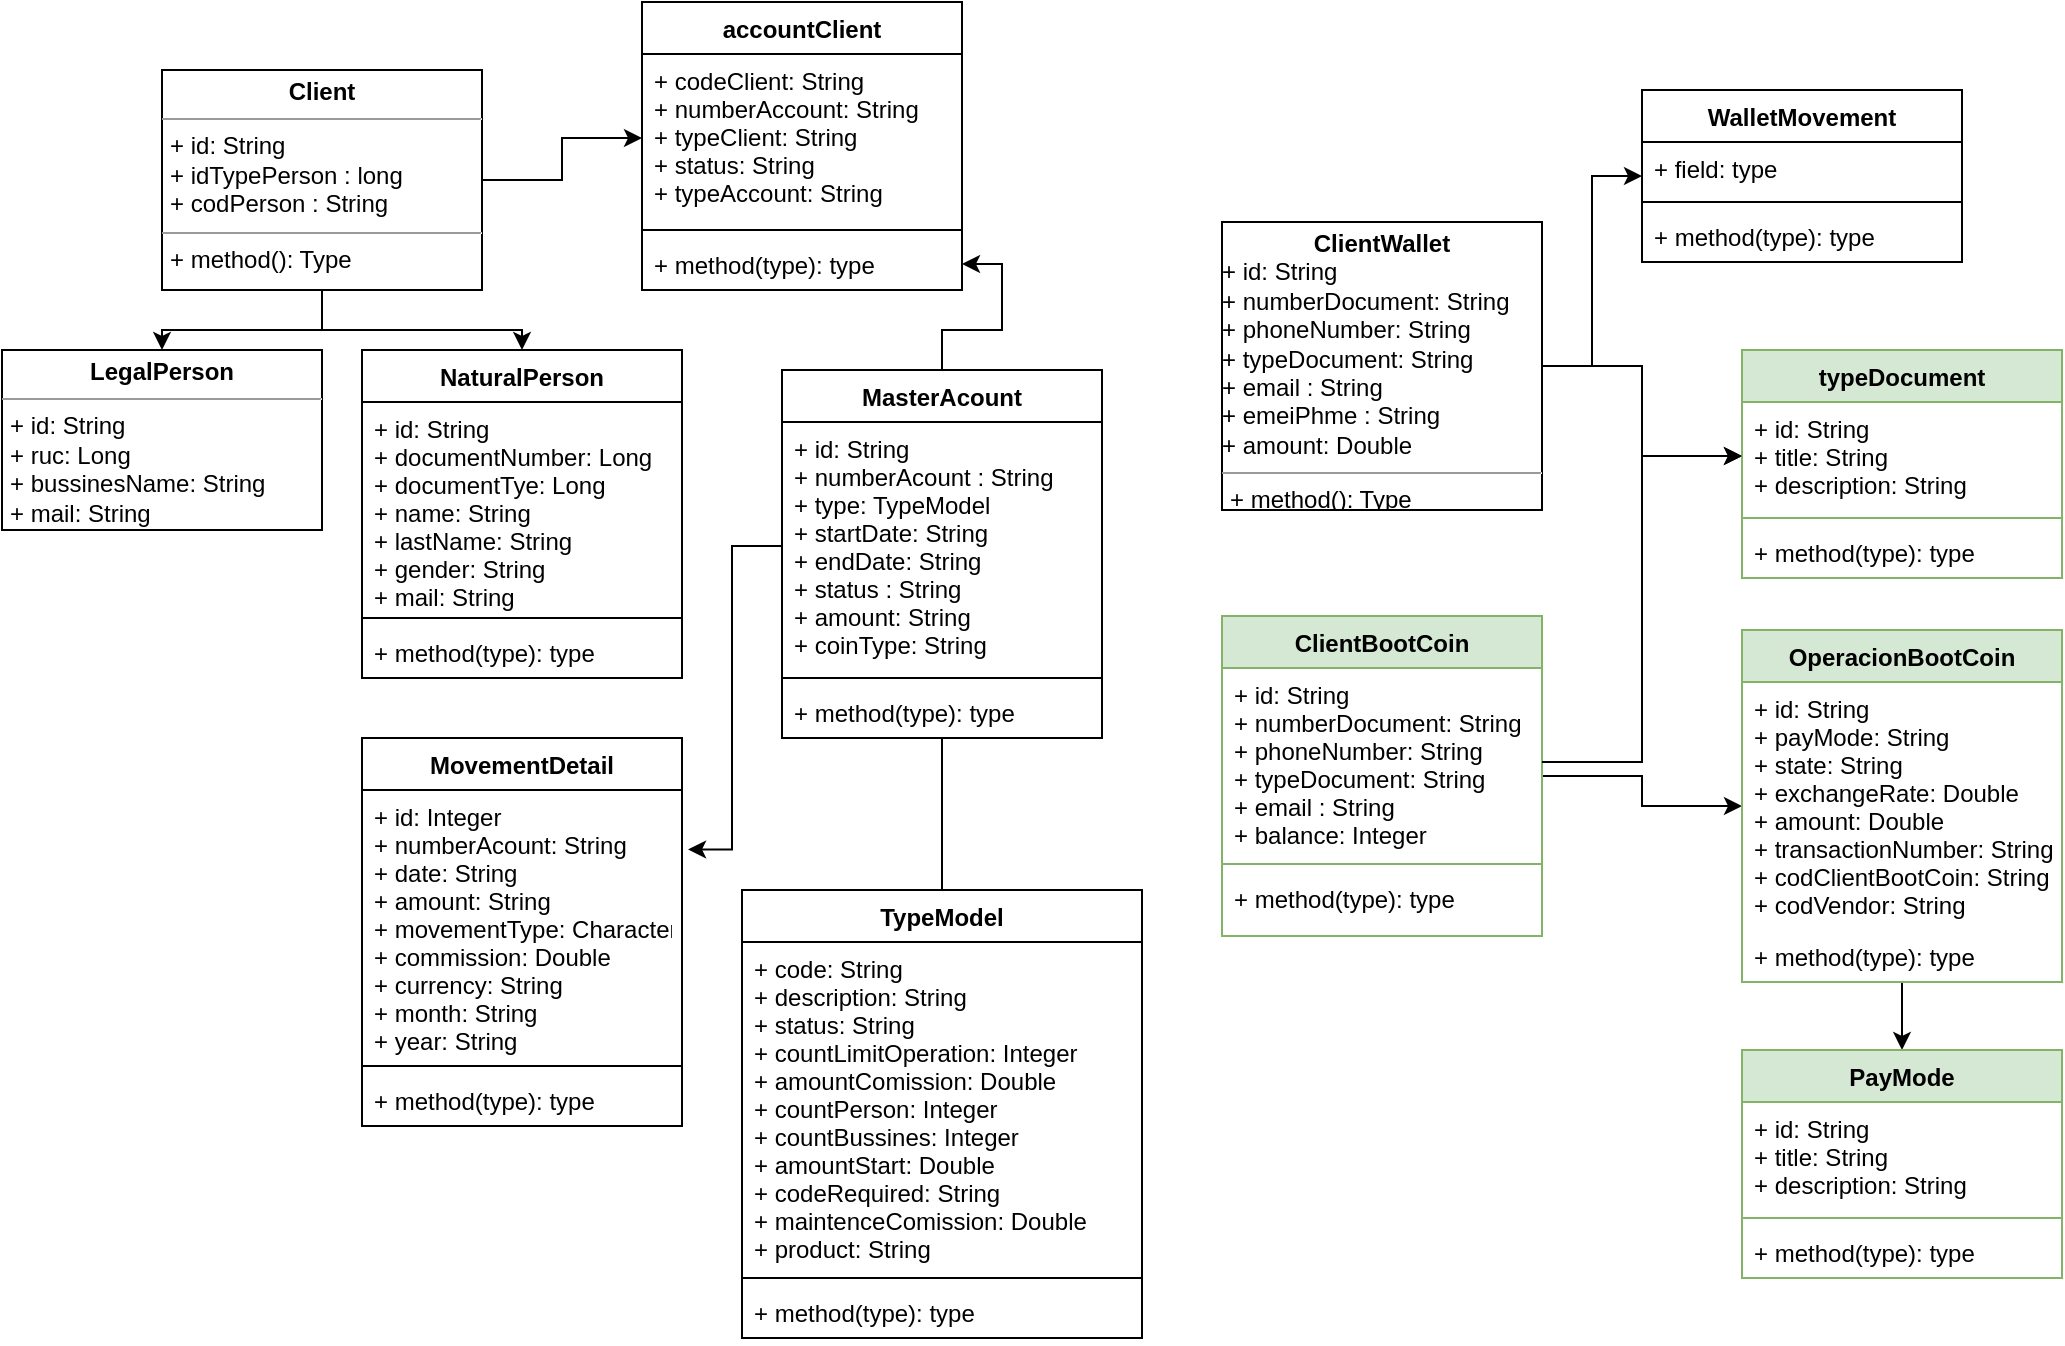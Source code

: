 <mxfile version="20.4.0" type="device"><diagram id="lvW4NVWMQHzUYUfiJyIt" name="Página-1"><mxGraphModel dx="782" dy="411" grid="1" gridSize="10" guides="1" tooltips="1" connect="1" arrows="1" fold="1" page="1" pageScale="1" pageWidth="1169" pageHeight="827" math="0" shadow="0"><root><mxCell id="0"/><mxCell id="1" parent="0"/><mxCell id="mzTYjxVh3xTTbHMT5bZl-33" style="edgeStyle=orthogonalEdgeStyle;rounded=0;orthogonalLoop=1;jettySize=auto;html=1;" parent="1" source="mzTYjxVh3xTTbHMT5bZl-1" target="mzTYjxVh3xTTbHMT5bZl-6" edge="1"><mxGeometry relative="1" as="geometry"/></mxCell><mxCell id="mzTYjxVh3xTTbHMT5bZl-34" style="edgeStyle=orthogonalEdgeStyle;rounded=0;orthogonalLoop=1;jettySize=auto;html=1;" parent="1" source="mzTYjxVh3xTTbHMT5bZl-1" target="mzTYjxVh3xTTbHMT5bZl-7" edge="1"><mxGeometry relative="1" as="geometry"/></mxCell><mxCell id="mzTYjxVh3xTTbHMT5bZl-35" style="edgeStyle=orthogonalEdgeStyle;rounded=0;orthogonalLoop=1;jettySize=auto;html=1;" parent="1" source="mzTYjxVh3xTTbHMT5bZl-1" target="mzTYjxVh3xTTbHMT5bZl-29" edge="1"><mxGeometry relative="1" as="geometry"/></mxCell><mxCell id="mzTYjxVh3xTTbHMT5bZl-1" value="&lt;p style=&quot;margin:0px;margin-top:4px;text-align:center;&quot;&gt;&lt;b&gt;Client&lt;/b&gt;&lt;/p&gt;&lt;hr size=&quot;1&quot;&gt;&lt;p style=&quot;margin:0px;margin-left:4px;&quot;&gt;+ id&lt;span style=&quot;background-color: initial;&quot;&gt;: String&lt;/span&gt;&lt;/p&gt;&lt;p style=&quot;margin:0px;margin-left:4px;&quot;&gt;&lt;span style=&quot;background-color: initial;&quot;&gt;+ idTypePerson : long&lt;/span&gt;&lt;/p&gt;&lt;p style=&quot;margin:0px;margin-left:4px;&quot;&gt;&lt;span style=&quot;background-color: initial;&quot;&gt;+ codPerson : String&lt;/span&gt;&lt;/p&gt;&lt;hr size=&quot;1&quot;&gt;&lt;p style=&quot;margin:0px;margin-left:4px;&quot;&gt;+ method(): Type&lt;/p&gt;" style="verticalAlign=top;align=left;overflow=fill;fontSize=12;fontFamily=Helvetica;html=1;" parent="1" vertex="1"><mxGeometry x="140" y="50" width="160" height="110" as="geometry"/></mxCell><mxCell id="mzTYjxVh3xTTbHMT5bZl-6" value="&lt;p style=&quot;margin:0px;margin-top:4px;text-align:center;&quot;&gt;&lt;b&gt;LegalPerson&lt;/b&gt;&lt;/p&gt;&lt;hr size=&quot;1&quot;&gt;&lt;p style=&quot;margin:0px;margin-left:4px;&quot;&gt;+ id&lt;span style=&quot;background-color: initial;&quot;&gt;: String&lt;/span&gt;&lt;/p&gt;&lt;p style=&quot;margin:0px;margin-left:4px;&quot;&gt;&lt;span style=&quot;background-color: initial;&quot;&gt;+ ruc: Long&lt;/span&gt;&lt;/p&gt;&lt;p style=&quot;margin:0px;margin-left:4px;&quot;&gt;&lt;span style=&quot;background-color: initial;&quot;&gt;+ bussinesName: String&lt;/span&gt;&lt;/p&gt;&lt;p style=&quot;margin:0px;margin-left:4px;&quot;&gt;&lt;span style=&quot;background-color: initial;&quot;&gt;+ mail: String&lt;/span&gt;&lt;/p&gt;&lt;hr size=&quot;1&quot;&gt;&lt;p style=&quot;margin:0px;margin-left:4px;&quot;&gt;+ method(): Type&lt;/p&gt;" style="verticalAlign=top;align=left;overflow=fill;fontSize=12;fontFamily=Helvetica;html=1;" parent="1" vertex="1"><mxGeometry x="60" y="190" width="160" height="90" as="geometry"/></mxCell><mxCell id="mzTYjxVh3xTTbHMT5bZl-7" value="NaturalPerson" style="swimlane;fontStyle=1;align=center;verticalAlign=top;childLayout=stackLayout;horizontal=1;startSize=26;horizontalStack=0;resizeParent=1;resizeParentMax=0;resizeLast=0;collapsible=1;marginBottom=0;" parent="1" vertex="1"><mxGeometry x="240" y="190" width="160" height="164" as="geometry"/></mxCell><mxCell id="mzTYjxVh3xTTbHMT5bZl-8" value="+ id: String&#10;+ documentNumber: Long&#10;+ documentTye: Long&#10;+ name: String&#10;+ lastName: String&#10;+ gender: String&#10;+ mail: String" style="text;strokeColor=none;fillColor=none;align=left;verticalAlign=top;spacingLeft=4;spacingRight=4;overflow=hidden;rotatable=0;points=[[0,0.5],[1,0.5]];portConstraint=eastwest;" parent="mzTYjxVh3xTTbHMT5bZl-7" vertex="1"><mxGeometry y="26" width="160" height="104" as="geometry"/></mxCell><mxCell id="mzTYjxVh3xTTbHMT5bZl-9" value="" style="line;strokeWidth=1;fillColor=none;align=left;verticalAlign=middle;spacingTop=-1;spacingLeft=3;spacingRight=3;rotatable=0;labelPosition=right;points=[];portConstraint=eastwest;strokeColor=inherit;" parent="mzTYjxVh3xTTbHMT5bZl-7" vertex="1"><mxGeometry y="130" width="160" height="8" as="geometry"/></mxCell><mxCell id="mzTYjxVh3xTTbHMT5bZl-10" value="+ method(type): type" style="text;strokeColor=none;fillColor=none;align=left;verticalAlign=top;spacingLeft=4;spacingRight=4;overflow=hidden;rotatable=0;points=[[0,0.5],[1,0.5]];portConstraint=eastwest;" parent="mzTYjxVh3xTTbHMT5bZl-7" vertex="1"><mxGeometry y="138" width="160" height="26" as="geometry"/></mxCell><mxCell id="mzTYjxVh3xTTbHMT5bZl-23" style="edgeStyle=orthogonalEdgeStyle;rounded=0;orthogonalLoop=1;jettySize=auto;html=1;endArrow=none;endFill=0;" parent="1" source="mzTYjxVh3xTTbHMT5bZl-15" target="mzTYjxVh3xTTbHMT5bZl-19" edge="1"><mxGeometry relative="1" as="geometry"/></mxCell><mxCell id="mzTYjxVh3xTTbHMT5bZl-36" style="edgeStyle=orthogonalEdgeStyle;rounded=0;orthogonalLoop=1;jettySize=auto;html=1;" parent="1" source="mzTYjxVh3xTTbHMT5bZl-15" target="mzTYjxVh3xTTbHMT5bZl-31" edge="1"><mxGeometry relative="1" as="geometry"/></mxCell><mxCell id="mzTYjxVh3xTTbHMT5bZl-15" value="MasterAcount" style="swimlane;fontStyle=1;align=center;verticalAlign=top;childLayout=stackLayout;horizontal=1;startSize=26;horizontalStack=0;resizeParent=1;resizeParentMax=0;resizeLast=0;collapsible=1;marginBottom=0;" parent="1" vertex="1"><mxGeometry x="450" y="200" width="160" height="184" as="geometry"/></mxCell><mxCell id="mzTYjxVh3xTTbHMT5bZl-16" value="+ id: String&#10;+ numberAcount : String&#10;+ type: TypeModel&#10;+ startDate: String&#10;+ endDate: String&#10;+ status : String&#10;+ amount: String&#10;+ coinType: String" style="text;strokeColor=none;fillColor=none;align=left;verticalAlign=top;spacingLeft=4;spacingRight=4;overflow=hidden;rotatable=0;points=[[0,0.5],[1,0.5]];portConstraint=eastwest;" parent="mzTYjxVh3xTTbHMT5bZl-15" vertex="1"><mxGeometry y="26" width="160" height="124" as="geometry"/></mxCell><mxCell id="mzTYjxVh3xTTbHMT5bZl-17" value="" style="line;strokeWidth=1;fillColor=none;align=left;verticalAlign=middle;spacingTop=-1;spacingLeft=3;spacingRight=3;rotatable=0;labelPosition=right;points=[];portConstraint=eastwest;strokeColor=inherit;" parent="mzTYjxVh3xTTbHMT5bZl-15" vertex="1"><mxGeometry y="150" width="160" height="8" as="geometry"/></mxCell><mxCell id="mzTYjxVh3xTTbHMT5bZl-18" value="+ method(type): type" style="text;strokeColor=none;fillColor=none;align=left;verticalAlign=top;spacingLeft=4;spacingRight=4;overflow=hidden;rotatable=0;points=[[0,0.5],[1,0.5]];portConstraint=eastwest;" parent="mzTYjxVh3xTTbHMT5bZl-15" vertex="1"><mxGeometry y="158" width="160" height="26" as="geometry"/></mxCell><mxCell id="mzTYjxVh3xTTbHMT5bZl-19" value="TypeModel" style="swimlane;fontStyle=1;align=center;verticalAlign=top;childLayout=stackLayout;horizontal=1;startSize=26;horizontalStack=0;resizeParent=1;resizeParentMax=0;resizeLast=0;collapsible=1;marginBottom=0;" parent="1" vertex="1"><mxGeometry x="430" y="460" width="200" height="224" as="geometry"/></mxCell><mxCell id="mzTYjxVh3xTTbHMT5bZl-20" value="+ code: String&#10;+ description: String&#10;+ status: String&#10;+ countLimitOperation: Integer&#10;+ amountComission: Double&#10;+ countPerson: Integer&#10;+ countBussines: Integer&#10;+ amountStart: Double&#10;+ codeRequired: String&#10;+ maintenceComission: Double&#10;+ product: String" style="text;strokeColor=none;fillColor=none;align=left;verticalAlign=top;spacingLeft=4;spacingRight=4;overflow=hidden;rotatable=0;points=[[0,0.5],[1,0.5]];portConstraint=eastwest;" parent="mzTYjxVh3xTTbHMT5bZl-19" vertex="1"><mxGeometry y="26" width="200" height="164" as="geometry"/></mxCell><mxCell id="mzTYjxVh3xTTbHMT5bZl-21" value="" style="line;strokeWidth=1;fillColor=none;align=left;verticalAlign=middle;spacingTop=-1;spacingLeft=3;spacingRight=3;rotatable=0;labelPosition=right;points=[];portConstraint=eastwest;strokeColor=inherit;" parent="mzTYjxVh3xTTbHMT5bZl-19" vertex="1"><mxGeometry y="190" width="200" height="8" as="geometry"/></mxCell><mxCell id="mzTYjxVh3xTTbHMT5bZl-22" value="+ method(type): type" style="text;strokeColor=none;fillColor=none;align=left;verticalAlign=top;spacingLeft=4;spacingRight=4;overflow=hidden;rotatable=0;points=[[0,0.5],[1,0.5]];portConstraint=eastwest;" parent="mzTYjxVh3xTTbHMT5bZl-19" vertex="1"><mxGeometry y="198" width="200" height="26" as="geometry"/></mxCell><mxCell id="mzTYjxVh3xTTbHMT5bZl-24" value="MovementDetail" style="swimlane;fontStyle=1;align=center;verticalAlign=top;childLayout=stackLayout;horizontal=1;startSize=26;horizontalStack=0;resizeParent=1;resizeParentMax=0;resizeLast=0;collapsible=1;marginBottom=0;fillColor=#FFFFFF;" parent="1" vertex="1"><mxGeometry x="240" y="384" width="160" height="194" as="geometry"/></mxCell><mxCell id="mzTYjxVh3xTTbHMT5bZl-25" value="+ id: Integer&#10;+ numberAcount: String&#10;+ date: String&#10;+ amount: String&#10;+ movementType: Character&#10;+ commission: Double&#10;+ currency: String&#10;+ month: String    &#10;+ year: String&#10;" style="text;strokeColor=none;fillColor=none;align=left;verticalAlign=top;spacingLeft=4;spacingRight=4;overflow=hidden;rotatable=0;points=[[0,0.5],[1,0.5]];portConstraint=eastwest;" parent="mzTYjxVh3xTTbHMT5bZl-24" vertex="1"><mxGeometry y="26" width="160" height="134" as="geometry"/></mxCell><mxCell id="mzTYjxVh3xTTbHMT5bZl-26" value="" style="line;strokeWidth=1;fillColor=none;align=left;verticalAlign=middle;spacingTop=-1;spacingLeft=3;spacingRight=3;rotatable=0;labelPosition=right;points=[];portConstraint=eastwest;strokeColor=inherit;" parent="mzTYjxVh3xTTbHMT5bZl-24" vertex="1"><mxGeometry y="160" width="160" height="8" as="geometry"/></mxCell><mxCell id="mzTYjxVh3xTTbHMT5bZl-27" value="+ method(type): type" style="text;strokeColor=none;fillColor=none;align=left;verticalAlign=top;spacingLeft=4;spacingRight=4;overflow=hidden;rotatable=0;points=[[0,0.5],[1,0.5]];portConstraint=eastwest;" parent="mzTYjxVh3xTTbHMT5bZl-24" vertex="1"><mxGeometry y="168" width="160" height="26" as="geometry"/></mxCell><mxCell id="mzTYjxVh3xTTbHMT5bZl-28" value="accountClient" style="swimlane;fontStyle=1;align=center;verticalAlign=top;childLayout=stackLayout;horizontal=1;startSize=26;horizontalStack=0;resizeParent=1;resizeParentMax=0;resizeLast=0;collapsible=1;marginBottom=0;fillColor=#FFFFFF;" parent="1" vertex="1"><mxGeometry x="380" y="16" width="160" height="144" as="geometry"/></mxCell><mxCell id="mzTYjxVh3xTTbHMT5bZl-29" value="+ codeClient: String&#10;+ numberAccount: String&#10;+ typeClient: String&#10;+ status: String&#10;+ typeAccount: String" style="text;strokeColor=none;fillColor=none;align=left;verticalAlign=top;spacingLeft=4;spacingRight=4;overflow=hidden;rotatable=0;points=[[0,0.5],[1,0.5]];portConstraint=eastwest;" parent="mzTYjxVh3xTTbHMT5bZl-28" vertex="1"><mxGeometry y="26" width="160" height="84" as="geometry"/></mxCell><mxCell id="mzTYjxVh3xTTbHMT5bZl-30" value="" style="line;strokeWidth=1;fillColor=none;align=left;verticalAlign=middle;spacingTop=-1;spacingLeft=3;spacingRight=3;rotatable=0;labelPosition=right;points=[];portConstraint=eastwest;strokeColor=inherit;" parent="mzTYjxVh3xTTbHMT5bZl-28" vertex="1"><mxGeometry y="110" width="160" height="8" as="geometry"/></mxCell><mxCell id="mzTYjxVh3xTTbHMT5bZl-31" value="+ method(type): type" style="text;strokeColor=none;fillColor=none;align=left;verticalAlign=top;spacingLeft=4;spacingRight=4;overflow=hidden;rotatable=0;points=[[0,0.5],[1,0.5]];portConstraint=eastwest;" parent="mzTYjxVh3xTTbHMT5bZl-28" vertex="1"><mxGeometry y="118" width="160" height="26" as="geometry"/></mxCell><mxCell id="mzTYjxVh3xTTbHMT5bZl-38" style="edgeStyle=orthogonalEdgeStyle;rounded=0;orthogonalLoop=1;jettySize=auto;html=1;entryX=1.019;entryY=0.222;entryDx=0;entryDy=0;entryPerimeter=0;" parent="1" source="mzTYjxVh3xTTbHMT5bZl-16" target="mzTYjxVh3xTTbHMT5bZl-25" edge="1"><mxGeometry relative="1" as="geometry"/></mxCell><mxCell id="T2r0TigDHNcmLd9A6XaV-6" style="edgeStyle=orthogonalEdgeStyle;rounded=0;orthogonalLoop=1;jettySize=auto;html=1;" parent="1" source="T2r0TigDHNcmLd9A6XaV-1" target="T2r0TigDHNcmLd9A6XaV-2" edge="1"><mxGeometry relative="1" as="geometry"/></mxCell><mxCell id="T2r0TigDHNcmLd9A6XaV-20" style="edgeStyle=orthogonalEdgeStyle;rounded=0;orthogonalLoop=1;jettySize=auto;html=1;" parent="1" source="T2r0TigDHNcmLd9A6XaV-1" target="T2r0TigDHNcmLd9A6XaV-17" edge="1"><mxGeometry relative="1" as="geometry"/></mxCell><mxCell id="T2r0TigDHNcmLd9A6XaV-1" value="&lt;p style=&quot;margin:0px;margin-top:4px;text-align:center;&quot;&gt;&lt;b&gt;ClientWallet&lt;/b&gt;&lt;/p&gt;+ id: String&lt;br style=&quot;padding: 0px; margin: 0px;&quot;&gt;+ numberDocument: String&lt;br style=&quot;padding: 0px; margin: 0px;&quot;&gt;+ phoneNumber: String&lt;br style=&quot;padding: 0px; margin: 0px;&quot;&gt;+&amp;nbsp;typeDocument: String&lt;br style=&quot;padding: 0px; margin: 0px;&quot;&gt;+ email : String&lt;br&gt;+ emeiPhme : String&lt;br style=&quot;padding: 0px; margin: 0px;&quot;&gt;+ amount: Double&lt;br&gt;&lt;hr size=&quot;1&quot;&gt;&lt;p style=&quot;margin:0px;margin-left:4px;&quot;&gt;+ method(): Type&lt;/p&gt;" style="verticalAlign=top;align=left;overflow=fill;fontSize=12;fontFamily=Helvetica;html=1;" parent="1" vertex="1"><mxGeometry x="670" y="126" width="160" height="144" as="geometry"/></mxCell><mxCell id="T2r0TigDHNcmLd9A6XaV-2" value="WalletMovement" style="swimlane;fontStyle=1;align=center;verticalAlign=top;childLayout=stackLayout;horizontal=1;startSize=26;horizontalStack=0;resizeParent=1;resizeParentMax=0;resizeLast=0;collapsible=1;marginBottom=0;" parent="1" vertex="1"><mxGeometry x="880" y="60" width="160" height="86" as="geometry"/></mxCell><mxCell id="T2r0TigDHNcmLd9A6XaV-3" value="+ field: type" style="text;strokeColor=none;fillColor=none;align=left;verticalAlign=top;spacingLeft=4;spacingRight=4;overflow=hidden;rotatable=0;points=[[0,0.5],[1,0.5]];portConstraint=eastwest;" parent="T2r0TigDHNcmLd9A6XaV-2" vertex="1"><mxGeometry y="26" width="160" height="26" as="geometry"/></mxCell><mxCell id="T2r0TigDHNcmLd9A6XaV-4" value="" style="line;strokeWidth=1;fillColor=none;align=left;verticalAlign=middle;spacingTop=-1;spacingLeft=3;spacingRight=3;rotatable=0;labelPosition=right;points=[];portConstraint=eastwest;strokeColor=inherit;" parent="T2r0TigDHNcmLd9A6XaV-2" vertex="1"><mxGeometry y="52" width="160" height="8" as="geometry"/></mxCell><mxCell id="T2r0TigDHNcmLd9A6XaV-5" value="+ method(type): type" style="text;strokeColor=none;fillColor=none;align=left;verticalAlign=top;spacingLeft=4;spacingRight=4;overflow=hidden;rotatable=0;points=[[0,0.5],[1,0.5]];portConstraint=eastwest;" parent="T2r0TigDHNcmLd9A6XaV-2" vertex="1"><mxGeometry y="60" width="160" height="26" as="geometry"/></mxCell><mxCell id="T2r0TigDHNcmLd9A6XaV-26" style="edgeStyle=orthogonalEdgeStyle;rounded=0;orthogonalLoop=1;jettySize=auto;html=1;" parent="1" source="T2r0TigDHNcmLd9A6XaV-7" target="T2r0TigDHNcmLd9A6XaV-23" edge="1"><mxGeometry relative="1" as="geometry"/></mxCell><mxCell id="T2r0TigDHNcmLd9A6XaV-7" value="ClientBootCoin" style="swimlane;fontStyle=1;align=center;verticalAlign=top;childLayout=stackLayout;horizontal=1;startSize=26;horizontalStack=0;resizeParent=1;resizeParentMax=0;resizeLast=0;collapsible=1;marginBottom=0;fillColor=#d5e8d4;strokeColor=#82b366;" parent="1" vertex="1"><mxGeometry x="670" y="323" width="160" height="160" as="geometry"/></mxCell><mxCell id="T2r0TigDHNcmLd9A6XaV-8" value="+ id: String&#10;+ numberDocument: String&#10;+ phoneNumber: String&#10;+ typeDocument: String&#10;+ email : String&#10;+ balance: Integer" style="text;strokeColor=none;fillColor=none;align=left;verticalAlign=top;spacingLeft=4;spacingRight=4;overflow=hidden;rotatable=0;points=[[0,0.5],[1,0.5]];portConstraint=eastwest;" parent="T2r0TigDHNcmLd9A6XaV-7" vertex="1"><mxGeometry y="26" width="160" height="94" as="geometry"/></mxCell><mxCell id="T2r0TigDHNcmLd9A6XaV-9" value="" style="line;strokeWidth=1;fillColor=none;align=left;verticalAlign=middle;spacingTop=-1;spacingLeft=3;spacingRight=3;rotatable=0;labelPosition=right;points=[];portConstraint=eastwest;strokeColor=inherit;" parent="T2r0TigDHNcmLd9A6XaV-7" vertex="1"><mxGeometry y="120" width="160" height="8" as="geometry"/></mxCell><mxCell id="T2r0TigDHNcmLd9A6XaV-10" value="+ method(type): type" style="text;strokeColor=none;fillColor=none;align=left;verticalAlign=top;spacingLeft=4;spacingRight=4;overflow=hidden;rotatable=0;points=[[0,0.5],[1,0.5]];portConstraint=eastwest;" parent="T2r0TigDHNcmLd9A6XaV-7" vertex="1"><mxGeometry y="128" width="160" height="32" as="geometry"/></mxCell><mxCell id="T2r0TigDHNcmLd9A6XaV-16" value="typeDocument" style="swimlane;fontStyle=1;align=center;verticalAlign=top;childLayout=stackLayout;horizontal=1;startSize=26;horizontalStack=0;resizeParent=1;resizeParentMax=0;resizeLast=0;collapsible=1;marginBottom=0;fillColor=#d5e8d4;strokeColor=#82b366;" parent="1" vertex="1"><mxGeometry x="930" y="190" width="160" height="114" as="geometry"/></mxCell><mxCell id="T2r0TigDHNcmLd9A6XaV-17" value="+ id: String&#10;+ title: String&#10;+ description: String" style="text;strokeColor=none;fillColor=none;align=left;verticalAlign=top;spacingLeft=4;spacingRight=4;overflow=hidden;rotatable=0;points=[[0,0.5],[1,0.5]];portConstraint=eastwest;" parent="T2r0TigDHNcmLd9A6XaV-16" vertex="1"><mxGeometry y="26" width="160" height="54" as="geometry"/></mxCell><mxCell id="T2r0TigDHNcmLd9A6XaV-18" value="" style="line;strokeWidth=1;fillColor=none;align=left;verticalAlign=middle;spacingTop=-1;spacingLeft=3;spacingRight=3;rotatable=0;labelPosition=right;points=[];portConstraint=eastwest;strokeColor=inherit;" parent="T2r0TigDHNcmLd9A6XaV-16" vertex="1"><mxGeometry y="80" width="160" height="8" as="geometry"/></mxCell><mxCell id="T2r0TigDHNcmLd9A6XaV-19" value="+ method(type): type" style="text;strokeColor=none;fillColor=none;align=left;verticalAlign=top;spacingLeft=4;spacingRight=4;overflow=hidden;rotatable=0;points=[[0,0.5],[1,0.5]];portConstraint=eastwest;" parent="T2r0TigDHNcmLd9A6XaV-16" vertex="1"><mxGeometry y="88" width="160" height="26" as="geometry"/></mxCell><mxCell id="T2r0TigDHNcmLd9A6XaV-21" style="edgeStyle=orthogonalEdgeStyle;rounded=0;orthogonalLoop=1;jettySize=auto;html=1;entryX=0;entryY=0.5;entryDx=0;entryDy=0;" parent="1" source="T2r0TigDHNcmLd9A6XaV-8" target="T2r0TigDHNcmLd9A6XaV-17" edge="1"><mxGeometry relative="1" as="geometry"/></mxCell><mxCell id="T2r0TigDHNcmLd9A6XaV-33" style="edgeStyle=orthogonalEdgeStyle;rounded=0;orthogonalLoop=1;jettySize=auto;html=1;entryX=0.5;entryY=0;entryDx=0;entryDy=0;" parent="1" source="T2r0TigDHNcmLd9A6XaV-22" target="T2r0TigDHNcmLd9A6XaV-28" edge="1"><mxGeometry relative="1" as="geometry"/></mxCell><mxCell id="T2r0TigDHNcmLd9A6XaV-22" value="OperacionBootCoin" style="swimlane;fontStyle=1;align=center;verticalAlign=top;childLayout=stackLayout;horizontal=1;startSize=26;horizontalStack=0;resizeParent=1;resizeParentMax=0;resizeLast=0;collapsible=1;marginBottom=0;fillColor=#d5e8d4;strokeColor=#82b366;" parent="1" vertex="1"><mxGeometry x="930" y="330" width="160" height="176" as="geometry"/></mxCell><mxCell id="T2r0TigDHNcmLd9A6XaV-23" value="+ id: String&#10;+ payMode: String&#10;+ state: String&#10;+ exchangeRate: Double&#10;+ amount: Double&#10;+ transactionNumber: String&#10;+ codClientBootCoin: String&#10;+ codVendor: String" style="text;strokeColor=none;fillColor=none;align=left;verticalAlign=top;spacingLeft=4;spacingRight=4;overflow=hidden;rotatable=0;points=[[0,0.5],[1,0.5]];portConstraint=eastwest;" parent="T2r0TigDHNcmLd9A6XaV-22" vertex="1"><mxGeometry y="26" width="160" height="124" as="geometry"/></mxCell><mxCell id="T2r0TigDHNcmLd9A6XaV-24" value="" style="line;strokeWidth=1;fillColor=none;align=left;verticalAlign=middle;spacingTop=-1;spacingLeft=3;spacingRight=3;rotatable=0;labelPosition=right;points=[];portConstraint=eastwest;strokeColor=inherit;" parent="T2r0TigDHNcmLd9A6XaV-22" vertex="1"><mxGeometry y="150" width="160" as="geometry"/></mxCell><mxCell id="T2r0TigDHNcmLd9A6XaV-25" value="+ method(type): type" style="text;strokeColor=none;fillColor=none;align=left;verticalAlign=top;spacingLeft=4;spacingRight=4;overflow=hidden;rotatable=0;points=[[0,0.5],[1,0.5]];portConstraint=eastwest;" parent="T2r0TigDHNcmLd9A6XaV-22" vertex="1"><mxGeometry y="150" width="160" height="26" as="geometry"/></mxCell><mxCell id="T2r0TigDHNcmLd9A6XaV-28" value="PayMode" style="swimlane;fontStyle=1;align=center;verticalAlign=top;childLayout=stackLayout;horizontal=1;startSize=26;horizontalStack=0;resizeParent=1;resizeParentMax=0;resizeLast=0;collapsible=1;marginBottom=0;fillColor=#d5e8d4;strokeColor=#82b366;" parent="1" vertex="1"><mxGeometry x="930" y="540" width="160" height="114" as="geometry"/></mxCell><mxCell id="T2r0TigDHNcmLd9A6XaV-29" value="+ id: String&#10;+ title: String&#10;+ description: String" style="text;strokeColor=none;fillColor=none;align=left;verticalAlign=top;spacingLeft=4;spacingRight=4;overflow=hidden;rotatable=0;points=[[0,0.5],[1,0.5]];portConstraint=eastwest;" parent="T2r0TigDHNcmLd9A6XaV-28" vertex="1"><mxGeometry y="26" width="160" height="54" as="geometry"/></mxCell><mxCell id="T2r0TigDHNcmLd9A6XaV-30" value="" style="line;strokeWidth=1;fillColor=none;align=left;verticalAlign=middle;spacingTop=-1;spacingLeft=3;spacingRight=3;rotatable=0;labelPosition=right;points=[];portConstraint=eastwest;strokeColor=inherit;" parent="T2r0TigDHNcmLd9A6XaV-28" vertex="1"><mxGeometry y="80" width="160" height="8" as="geometry"/></mxCell><mxCell id="T2r0TigDHNcmLd9A6XaV-31" value="+ method(type): type" style="text;strokeColor=none;fillColor=none;align=left;verticalAlign=top;spacingLeft=4;spacingRight=4;overflow=hidden;rotatable=0;points=[[0,0.5],[1,0.5]];portConstraint=eastwest;" parent="T2r0TigDHNcmLd9A6XaV-28" vertex="1"><mxGeometry y="88" width="160" height="26" as="geometry"/></mxCell></root></mxGraphModel></diagram></mxfile>